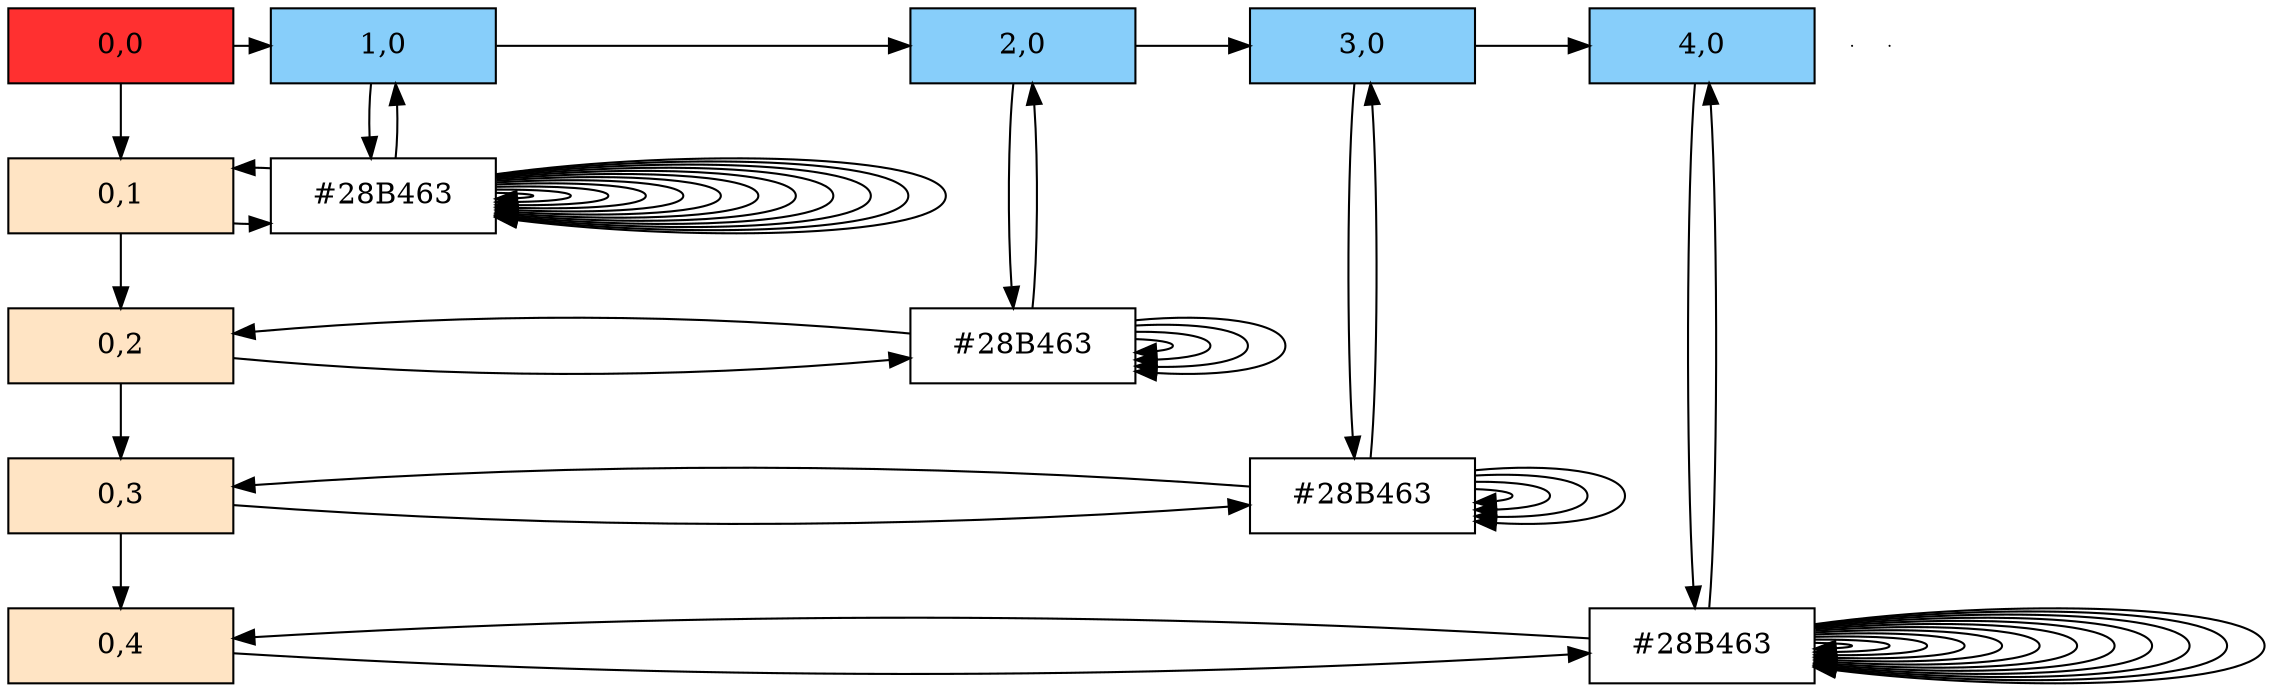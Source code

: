 digraph Sparce_Matrix {

	node [shape=box]
	Mt[ label = "0,0", width = 1.5, style = filled, fillcolor = firebrick1, group = 1 ];
	e0[ shape = point, width = 0 ];
	e1[ shape = point, width = 0 ];
 	U10444 [label ="0,1" pos = "5.3,3.5!" width = 1.5 style = filled, fillcolor = bisque1, group = 1 ];
	U10445 [label = "0,2" width = 1.5 style = filled, fillcolor = bisque1, group = 1 ];
	U10446 [label = "0,3" width = 1.5 style = filled, fillcolor = bisque1, group = 1 ];
	U10447 [label = "0,4" width = 1.5 style = filled, fillcolor = bisque1, group = 1 ];
	U10444 ->U10445;
	U10445 ->U10446;
	U10446 ->U10447;
	
	A10502 [label ="1,0" width = 1.5 style = filled, fillcolor = lightskyblue, group = 1  ];
	A10561 [label ="2,0" width = 1.5 style = filled, fillcolor = lightskyblue, group = 2  ];
	A10620 [label ="3,0" width = 1.5 style = filled, fillcolor = lightskyblue, group = 3  ];
	A10679 [label ="4,0" width = 1.5 style = filled, fillcolor = lightskyblue, group = 4  ];
	A10502 ->A10561;
	A10561 ->A10620;
	A10620 ->A10679;
	Mt -> U10444;
	Mt -> A10502;
	{rank = same; Mt;A10502 ;A10561 ;A10620 ;A10679}
	
	i10503[label = "#28B463" width = 1.5, group = 1 ];
	
	i10503[label = "#28B463" width = 1.5, group = 1 ];
	
	i10503[label = "#28B463" width = 1.5, group = 1 ];
	
	i10503[label = "#28B463" width = 1.5, group = 1 ];
	
	U10444 -> i10503;
	i10503 -> U10444;
	i10503 -> A10502;
	A10502 -> i10503;
	i10503 -> i10503;
	i10503 -> i10503;
	i10503 -> i10503;
	i10503 -> i10503;
	i10503 -> i10503;
	i10503 -> i10503;
	i10503 -> i10503;
	i10503 -> i10503;
	i10503 -> i10503;
	i10503 -> i10503;
	i10503 -> i10503;
	i10503 -> i10503;
	
	{ rank = same;  U10444; i10503; i10503; i10503; i10503;}
	
	i10563[label = "#28B463" width = 1.5, group = 2 ];
	
	i10563[label = "#28B463" width = 1.5, group = 2 ];
	
	U10445 -> i10563;
	i10563 -> U10445;
	i10563 -> A10561;
	A10561 -> i10563;
	i10563 -> i10563;
	i10563 -> i10563;
	i10563 -> i10563;
	i10563 -> i10563;
	
	{ rank = same;  U10445; i10563; i10563;}
	
	i10623[label = "#28B463" width = 1.5, group = 3 ];
	
	i10623[label = "#28B463" width = 1.5, group = 3 ];
	
	U10446 -> i10623;
	i10623 -> U10446;
	i10623 -> A10620;
	A10620 -> i10623;
	i10623 -> i10623;
	i10623 -> i10623;
	i10623 -> i10623;
	i10623 -> i10623;
	
	{ rank = same;  U10446; i10623; i10623;}
	
	i10683[label = "#28B463" width = 1.5, group = 4 ];
	
	i10683[label = "#28B463" width = 1.5, group = 4 ];
	
	i10683[label = "#28B463" width = 1.5, group = 4 ];
	
	i10683[label = "#28B463" width = 1.5, group = 4 ];
	
	U10447 -> i10683;
	i10683 -> U10447;
	i10683 -> A10679;
	A10679 -> i10683;
	i10683 -> i10683;
	i10683 -> i10683;
	i10683 -> i10683;
	i10683 -> i10683;
	i10683 -> i10683;
	i10683 -> i10683;
	i10683 -> i10683;
	i10683 -> i10683;
	i10683 -> i10683;
	i10683 -> i10683;
	i10683 -> i10683;
	i10683 -> i10683;
	
	{ rank = same;  U10447; i10683; i10683; i10683; i10683;}
	
	
}